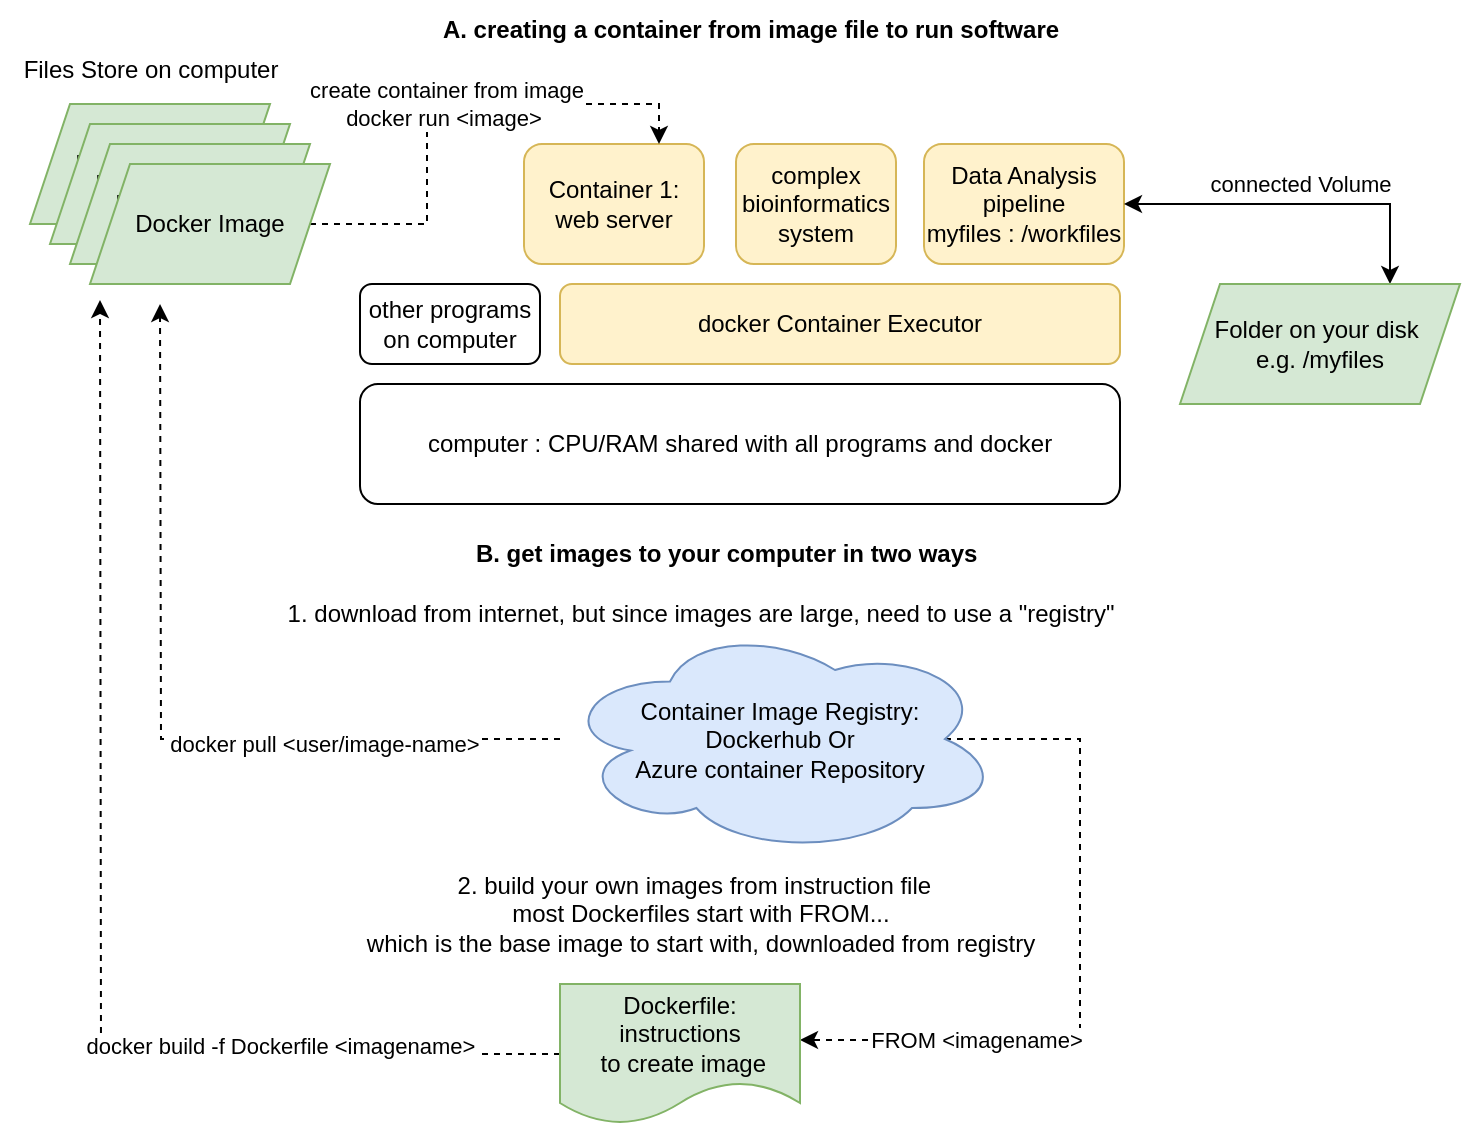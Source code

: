 <mxfile version="20.3.0" type="device"><diagram id="S5KGVoOp2r5Edp7_2hZQ" name="Page-1"><mxGraphModel dx="1098" dy="796" grid="1" gridSize="10" guides="1" tooltips="1" connect="1" arrows="1" fold="1" page="1" pageScale="1" pageWidth="850" pageHeight="1100" math="0" shadow="0"><root><mxCell id="0"/><mxCell id="1" parent="0"/><mxCell id="JByfXvqPZqKia01lZ2rA-2" value="docker Container Executor" style="rounded=1;whiteSpace=wrap;html=1;fillColor=#fff2cc;strokeColor=#d6b656;" vertex="1" parent="1"><mxGeometry x="290" y="162" width="280" height="40" as="geometry"/></mxCell><mxCell id="JByfXvqPZqKia01lZ2rA-4" value="Docker Image" style="shape=parallelogram;perimeter=parallelogramPerimeter;whiteSpace=wrap;html=1;fixedSize=1;fillColor=#d5e8d4;strokeColor=#82b366;" vertex="1" parent="1"><mxGeometry x="25" y="72" width="120" height="60" as="geometry"/></mxCell><mxCell id="JByfXvqPZqKia01lZ2rA-5" value="Container 1: web server" style="rounded=1;whiteSpace=wrap;html=1;fillColor=#fff2cc;strokeColor=#d6b656;" vertex="1" parent="1"><mxGeometry x="272" y="92" width="90" height="60" as="geometry"/></mxCell><mxCell id="JByfXvqPZqKia01lZ2rA-6" value="Files Store on computer" style="text;html=1;align=center;verticalAlign=middle;resizable=0;points=[];autosize=1;strokeColor=none;fillColor=none;" vertex="1" parent="1"><mxGeometry x="10" y="40" width="150" height="30" as="geometry"/></mxCell><mxCell id="JByfXvqPZqKia01lZ2rA-7" value="Docker Image" style="shape=parallelogram;perimeter=parallelogramPerimeter;whiteSpace=wrap;html=1;fixedSize=1;fillColor=#d5e8d4;strokeColor=#82b366;" vertex="1" parent="1"><mxGeometry x="35" y="82" width="120" height="60" as="geometry"/></mxCell><mxCell id="JByfXvqPZqKia01lZ2rA-8" value="Docker Image" style="shape=parallelogram;perimeter=parallelogramPerimeter;whiteSpace=wrap;html=1;fixedSize=1;fillColor=#d5e8d4;strokeColor=#82b366;" vertex="1" parent="1"><mxGeometry x="45" y="92" width="120" height="60" as="geometry"/></mxCell><mxCell id="JByfXvqPZqKia01lZ2rA-13" value="create container from image&lt;br&gt;docker run &amp;lt;image&amp;gt;&amp;nbsp;" style="edgeStyle=orthogonalEdgeStyle;rounded=0;orthogonalLoop=1;jettySize=auto;html=1;entryX=0.75;entryY=0;entryDx=0;entryDy=0;dashed=1;" edge="1" parent="1" source="JByfXvqPZqKia01lZ2rA-9" target="JByfXvqPZqKia01lZ2rA-5"><mxGeometry relative="1" as="geometry"/></mxCell><mxCell id="JByfXvqPZqKia01lZ2rA-9" value="Docker Image" style="shape=parallelogram;perimeter=parallelogramPerimeter;whiteSpace=wrap;html=1;fixedSize=1;fillColor=#d5e8d4;strokeColor=#82b366;" vertex="1" parent="1"><mxGeometry x="55" y="102" width="120" height="60" as="geometry"/></mxCell><mxCell id="JByfXvqPZqKia01lZ2rA-10" value="complex bioinformatics system" style="rounded=1;whiteSpace=wrap;html=1;fillColor=#fff2cc;strokeColor=#d6b656;" vertex="1" parent="1"><mxGeometry x="378" y="92" width="80" height="60" as="geometry"/></mxCell><mxCell id="JByfXvqPZqKia01lZ2rA-11" value="Data Analysis pipeline &lt;br&gt;myfiles : /workfiles" style="rounded=1;whiteSpace=wrap;html=1;fillColor=#fff2cc;strokeColor=#d6b656;" vertex="1" parent="1"><mxGeometry x="472" y="92" width="100" height="60" as="geometry"/></mxCell><mxCell id="JByfXvqPZqKia01lZ2rA-16" value="" style="rounded=0;orthogonalLoop=1;jettySize=auto;html=1;startArrow=classic;startFill=1;exitX=0.75;exitY=0;exitDx=0;exitDy=0;edgeStyle=orthogonalEdgeStyle;entryX=1;entryY=0.5;entryDx=0;entryDy=0;" edge="1" parent="1" source="JByfXvqPZqKia01lZ2rA-15" target="JByfXvqPZqKia01lZ2rA-11"><mxGeometry relative="1" as="geometry"><mxPoint x="690" y="140" as="sourcePoint"/></mxGeometry></mxCell><mxCell id="JByfXvqPZqKia01lZ2rA-17" value="connected Volume" style="edgeLabel;html=1;align=center;verticalAlign=middle;resizable=0;points=[];" vertex="1" connectable="0" parent="JByfXvqPZqKia01lZ2rA-16"><mxGeometry x="-0.458" y="-1" relative="1" as="geometry"><mxPoint x="-38" y="-9" as="offset"/></mxGeometry></mxCell><mxCell id="JByfXvqPZqKia01lZ2rA-15" value="Folder on your disk&amp;nbsp;&lt;br&gt;e.g. /myfiles" style="shape=parallelogram;perimeter=parallelogramPerimeter;whiteSpace=wrap;html=1;fixedSize=1;fillColor=#d5e8d4;strokeColor=#82b366;" vertex="1" parent="1"><mxGeometry x="600" y="162" width="140" height="60" as="geometry"/></mxCell><mxCell id="JByfXvqPZqKia01lZ2rA-18" value="other programs on computer" style="rounded=1;whiteSpace=wrap;html=1;" vertex="1" parent="1"><mxGeometry x="190" y="162" width="90" height="40" as="geometry"/></mxCell><mxCell id="JByfXvqPZqKia01lZ2rA-19" value="computer : CPU/RAM shared with all programs and docker" style="rounded=1;whiteSpace=wrap;html=1;" vertex="1" parent="1"><mxGeometry x="190" y="212" width="380" height="60" as="geometry"/></mxCell><mxCell id="JByfXvqPZqKia01lZ2rA-21" value="&lt;b&gt;B. get images to your computer in two ways&amp;nbsp;&lt;/b&gt;" style="text;html=1;strokeColor=none;fillColor=none;align=center;verticalAlign=middle;whiteSpace=wrap;rounded=0;" vertex="1" parent="1"><mxGeometry x="230" y="282" width="290" height="30" as="geometry"/></mxCell><mxCell id="JByfXvqPZqKia01lZ2rA-23" style="edgeStyle=orthogonalEdgeStyle;rounded=0;orthogonalLoop=1;jettySize=auto;html=1;dashed=1;startArrow=none;startFill=0;" edge="1" parent="1" source="JByfXvqPZqKia01lZ2rA-22"><mxGeometry relative="1" as="geometry"><mxPoint x="90" y="172" as="targetPoint"/></mxGeometry></mxCell><mxCell id="JByfXvqPZqKia01lZ2rA-24" value="docker pull &amp;lt;user/image-name&amp;gt;" style="edgeLabel;html=1;align=center;verticalAlign=middle;resizable=0;points=[];" vertex="1" connectable="0" parent="JByfXvqPZqKia01lZ2rA-23"><mxGeometry x="-0.433" y="2" relative="1" as="geometry"><mxPoint as="offset"/></mxGeometry></mxCell><mxCell id="JByfXvqPZqKia01lZ2rA-30" style="edgeStyle=orthogonalEdgeStyle;rounded=0;orthogonalLoop=1;jettySize=auto;html=1;entryX=1;entryY=0.4;entryDx=0;entryDy=0;entryPerimeter=0;dashed=1;startArrow=none;startFill=0;exitX=0.875;exitY=0.5;exitDx=0;exitDy=0;exitPerimeter=0;" edge="1" parent="1" source="JByfXvqPZqKia01lZ2rA-22" target="JByfXvqPZqKia01lZ2rA-27"><mxGeometry relative="1" as="geometry"><Array as="points"><mxPoint x="550" y="390"/><mxPoint x="550" y="540"/></Array></mxGeometry></mxCell><mxCell id="JByfXvqPZqKia01lZ2rA-31" value="FROM &amp;lt;imagename&amp;gt;" style="edgeLabel;html=1;align=center;verticalAlign=middle;resizable=0;points=[];" vertex="1" connectable="0" parent="JByfXvqPZqKia01lZ2rA-30"><mxGeometry x="0.781" relative="1" as="geometry"><mxPoint x="49" as="offset"/></mxGeometry></mxCell><mxCell id="JByfXvqPZqKia01lZ2rA-22" value="Container Image Registry: &lt;br&gt;Dockerhub Or &lt;br&gt;Azure container Repository" style="ellipse;shape=cloud;whiteSpace=wrap;html=1;fillColor=#dae8fc;strokeColor=#6c8ebf;" vertex="1" parent="1"><mxGeometry x="290" y="332" width="220" height="115" as="geometry"/></mxCell><mxCell id="JByfXvqPZqKia01lZ2rA-25" value="1. download from internet, but since images are large, need to use a &quot;registry&quot;" style="text;html=1;align=center;verticalAlign=middle;resizable=0;points=[];autosize=1;strokeColor=none;fillColor=none;" vertex="1" parent="1"><mxGeometry x="140" y="312" width="440" height="30" as="geometry"/></mxCell><mxCell id="JByfXvqPZqKia01lZ2rA-26" value="2. build your own images from instruction file&amp;nbsp;&amp;nbsp;&lt;br&gt;most Dockerfiles start with FROM... &lt;br&gt;which is the base image to start with, downloaded from registry" style="text;html=1;align=center;verticalAlign=middle;resizable=0;points=[];autosize=1;strokeColor=none;fillColor=none;" vertex="1" parent="1"><mxGeometry x="180" y="447" width="360" height="60" as="geometry"/></mxCell><mxCell id="JByfXvqPZqKia01lZ2rA-28" style="edgeStyle=orthogonalEdgeStyle;rounded=0;orthogonalLoop=1;jettySize=auto;html=1;dashed=1;startArrow=none;startFill=0;" edge="1" parent="1" source="JByfXvqPZqKia01lZ2rA-27"><mxGeometry relative="1" as="geometry"><mxPoint x="60" y="170" as="targetPoint"/></mxGeometry></mxCell><mxCell id="JByfXvqPZqKia01lZ2rA-29" value="docker build -f Dockerfile &amp;lt;imagename&amp;gt;" style="edgeLabel;html=1;align=center;verticalAlign=middle;resizable=0;points=[];" vertex="1" connectable="0" parent="JByfXvqPZqKia01lZ2rA-28"><mxGeometry x="-0.537" y="-4" relative="1" as="geometry"><mxPoint as="offset"/></mxGeometry></mxCell><mxCell id="JByfXvqPZqKia01lZ2rA-27" value="Dockerfile: instructions&lt;br&gt;&amp;nbsp;to create image" style="shape=document;whiteSpace=wrap;html=1;boundedLbl=1;strokeColor=#82b366;fillColor=#d5e8d4;" vertex="1" parent="1"><mxGeometry x="290" y="512" width="120" height="70" as="geometry"/></mxCell><mxCell id="JByfXvqPZqKia01lZ2rA-36" value="&lt;b&gt;A. creating a container from image file to run software&lt;/b&gt;" style="text;html=1;align=center;verticalAlign=middle;resizable=0;points=[];autosize=1;strokeColor=none;fillColor=none;" vertex="1" parent="1"><mxGeometry x="220" y="20" width="330" height="30" as="geometry"/></mxCell></root></mxGraphModel></diagram></mxfile>